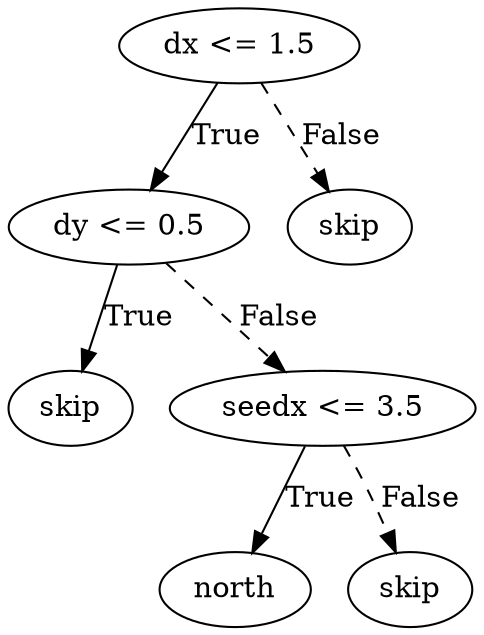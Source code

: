 digraph {
0 [label="dx <= 1.5"];
1 [label="dy <= 0.5"];
2 [label="skip"];
1 -> 2 [label="True"];
3 [label="seedx <= 3.5"];
4 [label="north"];
3 -> 4 [label="True"];
5 [label="skip"];
3 -> 5 [style="dashed", label="False"];
1 -> 3 [style="dashed", label="False"];
0 -> 1 [label="True"];
6 [label="skip"];
0 -> 6 [style="dashed", label="False"];

}